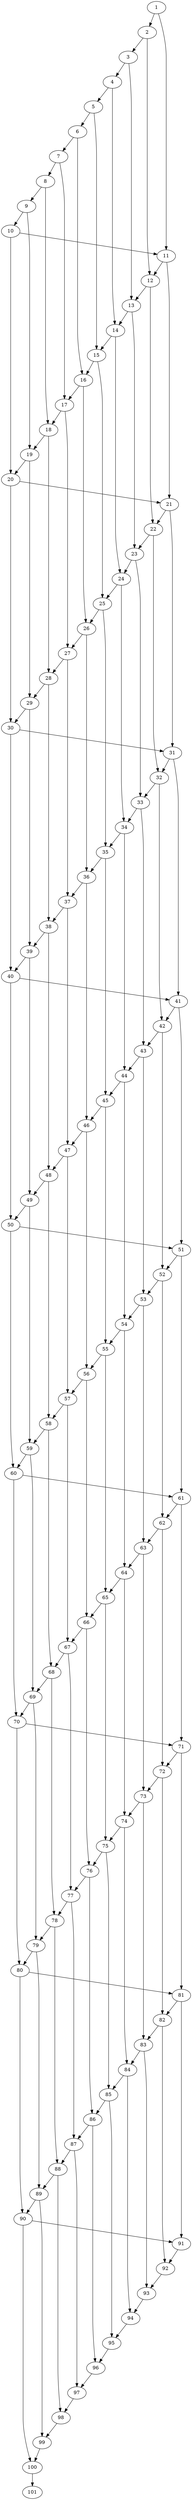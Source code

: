 digraph G {
	1;
	2;
	3;
	4;
	5;
	6;
	7;
	8;
	9;
	10;
	11;
	12;
	13;
	14;
	15;
	16;
	17;
	18;
	19;
	20;
	21;
	22;
	23;
	24;
	25;
	26;
	27;
	28;
	29;
	30;
	31;
	32;
	33;
	34;
	35;
	36;
	37;
	38;
	39;
	40;
	41;
	42;
	43;
	44;
	45;
	46;
	47;
	48;
	49;
	50;
	51;
	52;
	53;
	54;
	55;
	56;
	57;
	58;
	59;
	60;
	61;
	62;
	63;
	64;
	65;
	66;
	67;
	68;
	69;
	70;
	71;
	72;
	73;
	74;
	75;
	76;
	77;
	78;
	79;
	80;
	81;
	82;
	83;
	84;
	85;
	86;
	87;
	88;
	89;
	90;
	91;
	92;
	93;
	94;
	95;
	96;
	97;
	98;
	99;
	100;
	101;
	1 -> 2;
	1 -> 11;
	2 -> 3;
	2 -> 12;
	3 -> 4;
	3 -> 13;
	4 -> 5;
	4 -> 14;
	5 -> 6;
	5 -> 15;
	6 -> 7;
	6 -> 16;
	7 -> 8;
	7 -> 17;
	8 -> 9;
	8 -> 18;
	9 -> 10;
	9 -> 19;
	10 -> 11;
	10 -> 20;
	11 -> 12;
	11 -> 21;
	12 -> 13;
	12 -> 22;
	13 -> 14;
	13 -> 23;
	14 -> 15;
	14 -> 24;
	15 -> 16;
	15 -> 25;
	16 -> 17;
	16 -> 26;
	17 -> 18;
	17 -> 27;
	18 -> 19;
	18 -> 28;
	19 -> 20;
	19 -> 29;
	20 -> 21;
	20 -> 30;
	21 -> 22;
	21 -> 31;
	22 -> 23;
	22 -> 32;
	23 -> 24;
	23 -> 33;
	24 -> 25;
	24 -> 34;
	25 -> 26;
	25 -> 35;
	26 -> 27;
	26 -> 36;
	27 -> 28;
	27 -> 37;
	28 -> 29;
	28 -> 38;
	29 -> 30;
	29 -> 39;
	30 -> 31;
	30 -> 40;
	31 -> 32;
	31 -> 41;
	32 -> 33;
	32 -> 42;
	33 -> 34;
	33 -> 43;
	34 -> 35;
	34 -> 44;
	35 -> 36;
	35 -> 45;
	36 -> 37;
	36 -> 46;
	37 -> 38;
	37 -> 47;
	38 -> 39;
	38 -> 48;
	39 -> 40;
	39 -> 49;
	40 -> 41;
	40 -> 50;
	41 -> 42;
	41 -> 51;
	42 -> 43;
	42 -> 52;
	43 -> 44;
	43 -> 53;
	44 -> 45;
	44 -> 54;
	45 -> 46;
	45 -> 55;
	46 -> 47;
	46 -> 56;
	47 -> 48;
	47 -> 57;
	48 -> 49;
	48 -> 58;
	49 -> 50;
	49 -> 59;
	50 -> 51;
	50 -> 60;
	51 -> 52;
	51 -> 61;
	52 -> 53;
	52 -> 62;
	53 -> 54;
	53 -> 63;
	54 -> 55;
	54 -> 64;
	55 -> 56;
	55 -> 65;
	56 -> 57;
	56 -> 66;
	57 -> 58;
	57 -> 67;
	58 -> 59;
	58 -> 68;
	59 -> 60;
	59 -> 69;
	60 -> 61;
	60 -> 70;
	61 -> 62;
	61 -> 71;
	62 -> 63;
	62 -> 72;
	63 -> 64;
	63 -> 73;
	64 -> 65;
	64 -> 74;
	65 -> 66;
	65 -> 75;
	66 -> 67;
	66 -> 76;
	67 -> 68;
	67 -> 77;
	68 -> 69;
	68 -> 78;
	69 -> 70;
	69 -> 79;
	70 -> 71;
	70 -> 80;
	71 -> 72;
	71 -> 81;
	72 -> 73;
	72 -> 82;
	73 -> 74;
	73 -> 83;
	74 -> 75;
	74 -> 84;
	75 -> 76;
	75 -> 85;
	76 -> 77;
	76 -> 86;
	77 -> 78;
	77 -> 87;
	78 -> 79;
	78 -> 88;
	79 -> 80;
	79 -> 89;
	80 -> 81;
	80 -> 90;
	81 -> 82;
	81 -> 91;
	82 -> 83;
	82 -> 92;
	83 -> 84;
	83 -> 93;
	84 -> 85;
	84 -> 94;
	85 -> 86;
	85 -> 95;
	86 -> 87;
	86 -> 96;
	87 -> 88;
	87 -> 97;
	88 -> 89;
	88 -> 98;
	89 -> 90;
	89 -> 99;
	90 -> 91;
	90 -> 100;
	91 -> 92;
	92 -> 93;
	93 -> 94;
	94 -> 95;
	95 -> 96;
	96 -> 97;
	97 -> 98;
	98 -> 99;
	99 -> 100;
	100 -> 101;
}